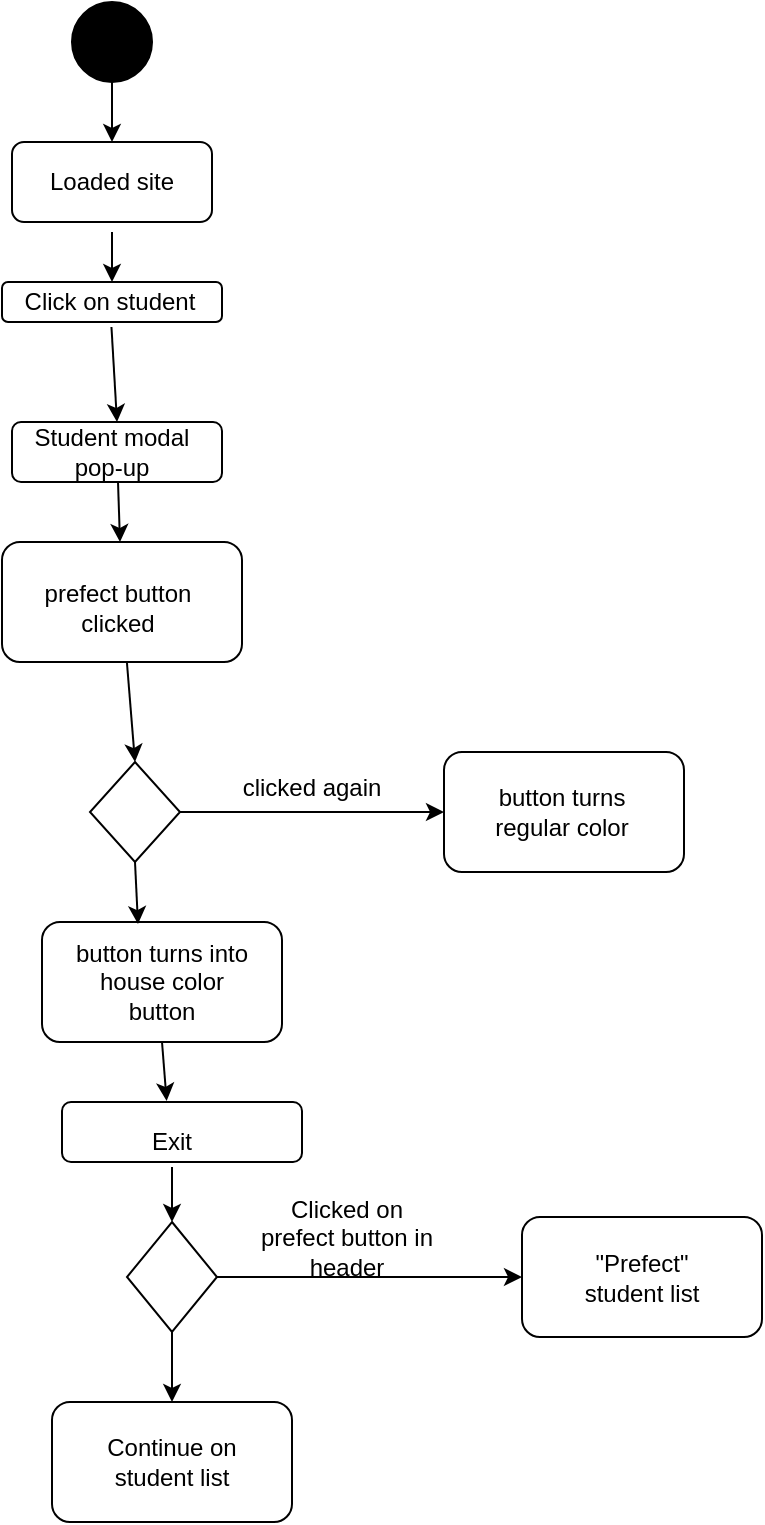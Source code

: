 <mxfile>
    <diagram id="yIXYX98ciuVol006Pw4l" name="Page-1">
        <mxGraphModel dx="705" dy="539" grid="1" gridSize="10" guides="1" tooltips="1" connect="1" arrows="1" fold="1" page="1" pageScale="1" pageWidth="827" pageHeight="1169" math="0" shadow="0">
            <root>
                <mxCell id="0"/>
                <mxCell id="1" parent="0"/>
                <mxCell id="2" value="" style="rounded=1;whiteSpace=wrap;html=1;" vertex="1" parent="1">
                    <mxGeometry x="375" y="120" width="100" height="40" as="geometry"/>
                </mxCell>
                <mxCell id="3" value="" style="ellipse;shape=doubleEllipse;whiteSpace=wrap;html=1;aspect=fixed;fillColor=#000000;" vertex="1" parent="1">
                    <mxGeometry x="405" y="50" width="40" height="40" as="geometry"/>
                </mxCell>
                <mxCell id="4" value="" style="endArrow=classic;html=1;exitX=0.5;exitY=1;exitDx=0;exitDy=0;entryX=0.5;entryY=0;entryDx=0;entryDy=0;" edge="1" parent="1" source="3" target="2">
                    <mxGeometry width="50" height="50" relative="1" as="geometry">
                        <mxPoint x="475" y="310" as="sourcePoint"/>
                        <mxPoint x="525" y="260" as="targetPoint"/>
                    </mxGeometry>
                </mxCell>
                <mxCell id="5" value="" style="edgeStyle=none;html=1;" edge="1" parent="1" source="6" target="7">
                    <mxGeometry relative="1" as="geometry"/>
                </mxCell>
                <mxCell id="6" value="Loaded site" style="text;html=1;strokeColor=none;fillColor=none;align=center;verticalAlign=middle;whiteSpace=wrap;rounded=0;" vertex="1" parent="1">
                    <mxGeometry x="380" y="115" width="90" height="50" as="geometry"/>
                </mxCell>
                <mxCell id="7" value="" style="rounded=1;whiteSpace=wrap;html=1;" vertex="1" parent="1">
                    <mxGeometry x="370" y="190" width="110" height="20" as="geometry"/>
                </mxCell>
                <mxCell id="8" value="" style="edgeStyle=none;html=1;entryX=0.5;entryY=0;entryDx=0;entryDy=0;" edge="1" parent="1" source="9" target="10">
                    <mxGeometry relative="1" as="geometry">
                        <mxPoint x="425" y="250" as="targetPoint"/>
                    </mxGeometry>
                </mxCell>
                <mxCell id="9" value="Click on student" style="text;html=1;strokeColor=none;fillColor=none;align=center;verticalAlign=middle;whiteSpace=wrap;rounded=0;" vertex="1" parent="1">
                    <mxGeometry x="379" y="187.5" width="90" height="25" as="geometry"/>
                </mxCell>
                <mxCell id="15" value="" style="edgeStyle=none;html=1;" edge="1" parent="1" source="10" target="14">
                    <mxGeometry relative="1" as="geometry"/>
                </mxCell>
                <mxCell id="10" value="" style="rounded=1;whiteSpace=wrap;html=1;" vertex="1" parent="1">
                    <mxGeometry x="375" y="260" width="105" height="30" as="geometry"/>
                </mxCell>
                <mxCell id="11" value="Student modal pop-up" style="text;html=1;strokeColor=none;fillColor=none;align=center;verticalAlign=middle;whiteSpace=wrap;rounded=0;" vertex="1" parent="1">
                    <mxGeometry x="380" y="262.5" width="90" height="25" as="geometry"/>
                </mxCell>
                <mxCell id="33" style="edgeStyle=none;html=1;entryX=0.5;entryY=0;entryDx=0;entryDy=0;" edge="1" parent="1" source="14" target="27">
                    <mxGeometry relative="1" as="geometry"/>
                </mxCell>
                <mxCell id="14" value="" style="whiteSpace=wrap;html=1;rounded=1;" vertex="1" parent="1">
                    <mxGeometry x="370" y="320" width="120" height="60" as="geometry"/>
                </mxCell>
                <mxCell id="16" value="prefect button clicked" style="text;html=1;strokeColor=none;fillColor=none;align=center;verticalAlign=middle;whiteSpace=wrap;rounded=0;" vertex="1" parent="1">
                    <mxGeometry x="382.5" y="340" width="90" height="25" as="geometry"/>
                </mxCell>
                <mxCell id="36" style="edgeStyle=none;html=1;exitX=0.5;exitY=1;exitDx=0;exitDy=0;entryX=0.436;entryY=-0.018;entryDx=0;entryDy=0;entryPerimeter=0;" edge="1" parent="1" source="18" target="21">
                    <mxGeometry relative="1" as="geometry"/>
                </mxCell>
                <mxCell id="18" value="" style="whiteSpace=wrap;html=1;rounded=1;" vertex="1" parent="1">
                    <mxGeometry x="390" y="510" width="120" height="60" as="geometry"/>
                </mxCell>
                <mxCell id="20" value="button turns into house color button" style="text;html=1;strokeColor=none;fillColor=none;align=center;verticalAlign=middle;whiteSpace=wrap;rounded=0;" vertex="1" parent="1">
                    <mxGeometry x="405" y="527.5" width="90" height="25" as="geometry"/>
                </mxCell>
                <mxCell id="21" value="" style="whiteSpace=wrap;html=1;rounded=1;" vertex="1" parent="1">
                    <mxGeometry x="400" y="600" width="120" height="30" as="geometry"/>
                </mxCell>
                <mxCell id="38" value="" style="edgeStyle=none;html=1;" edge="1" parent="1" source="23" target="37">
                    <mxGeometry relative="1" as="geometry"/>
                </mxCell>
                <mxCell id="23" value="Exit" style="text;html=1;strokeColor=none;fillColor=none;align=center;verticalAlign=middle;whiteSpace=wrap;rounded=0;" vertex="1" parent="1">
                    <mxGeometry x="410" y="607.5" width="90" height="25" as="geometry"/>
                </mxCell>
                <mxCell id="24" value="&lt;br&gt;&lt;br&gt;" style="whiteSpace=wrap;html=1;rounded=1;" vertex="1" parent="1">
                    <mxGeometry x="591" y="425" width="120" height="60" as="geometry"/>
                </mxCell>
                <mxCell id="26" value="button turns regular color" style="text;html=1;strokeColor=none;fillColor=none;align=center;verticalAlign=middle;whiteSpace=wrap;rounded=0;" vertex="1" parent="1">
                    <mxGeometry x="605" y="442.5" width="90" height="25" as="geometry"/>
                </mxCell>
                <mxCell id="34" style="edgeStyle=none;html=1;exitX=1;exitY=0.5;exitDx=0;exitDy=0;entryX=0;entryY=0.5;entryDx=0;entryDy=0;" edge="1" parent="1" source="27" target="24">
                    <mxGeometry relative="1" as="geometry"/>
                </mxCell>
                <mxCell id="35" style="edgeStyle=none;html=1;exitX=0.5;exitY=1;exitDx=0;exitDy=0;entryX=0.4;entryY=0.017;entryDx=0;entryDy=0;entryPerimeter=0;" edge="1" parent="1" source="27" target="18">
                    <mxGeometry relative="1" as="geometry"/>
                </mxCell>
                <mxCell id="27" value="" style="rhombus;whiteSpace=wrap;html=1;rounded=0;" vertex="1" parent="1">
                    <mxGeometry x="414" y="430" width="45" height="50" as="geometry"/>
                </mxCell>
                <mxCell id="31" value="clicked again" style="text;html=1;strokeColor=none;fillColor=none;align=center;verticalAlign=middle;whiteSpace=wrap;rounded=0;" vertex="1" parent="1">
                    <mxGeometry x="480" y="430" width="90" height="25" as="geometry"/>
                </mxCell>
                <mxCell id="40" value="" style="edgeStyle=none;html=1;" edge="1" parent="1" source="37" target="39">
                    <mxGeometry relative="1" as="geometry"/>
                </mxCell>
                <mxCell id="42" value="" style="edgeStyle=none;html=1;" edge="1" parent="1" source="37" target="41">
                    <mxGeometry relative="1" as="geometry"/>
                </mxCell>
                <mxCell id="37" value="" style="rhombus;whiteSpace=wrap;html=1;rounded=0;" vertex="1" parent="1">
                    <mxGeometry x="432.5" y="660" width="45" height="55" as="geometry"/>
                </mxCell>
                <mxCell id="39" value="" style="whiteSpace=wrap;html=1;rounded=1;" vertex="1" parent="1">
                    <mxGeometry x="630" y="657.5" width="120" height="60" as="geometry"/>
                </mxCell>
                <mxCell id="41" value="" style="whiteSpace=wrap;html=1;rounded=1;" vertex="1" parent="1">
                    <mxGeometry x="395" y="750" width="120" height="60" as="geometry"/>
                </mxCell>
                <mxCell id="43" value="Continue on student list" style="text;html=1;strokeColor=none;fillColor=none;align=center;verticalAlign=middle;whiteSpace=wrap;rounded=0;" vertex="1" parent="1">
                    <mxGeometry x="410" y="767.5" width="90" height="25" as="geometry"/>
                </mxCell>
                <mxCell id="44" value="&quot;Prefect&quot; student list" style="text;html=1;strokeColor=none;fillColor=none;align=center;verticalAlign=middle;whiteSpace=wrap;rounded=0;" vertex="1" parent="1">
                    <mxGeometry x="645" y="675" width="90" height="25" as="geometry"/>
                </mxCell>
                <mxCell id="45" value="Clicked on prefect button in header" style="text;html=1;strokeColor=none;fillColor=none;align=center;verticalAlign=middle;whiteSpace=wrap;rounded=0;" vertex="1" parent="1">
                    <mxGeometry x="495" y="655" width="95" height="25" as="geometry"/>
                </mxCell>
            </root>
        </mxGraphModel>
    </diagram>
</mxfile>